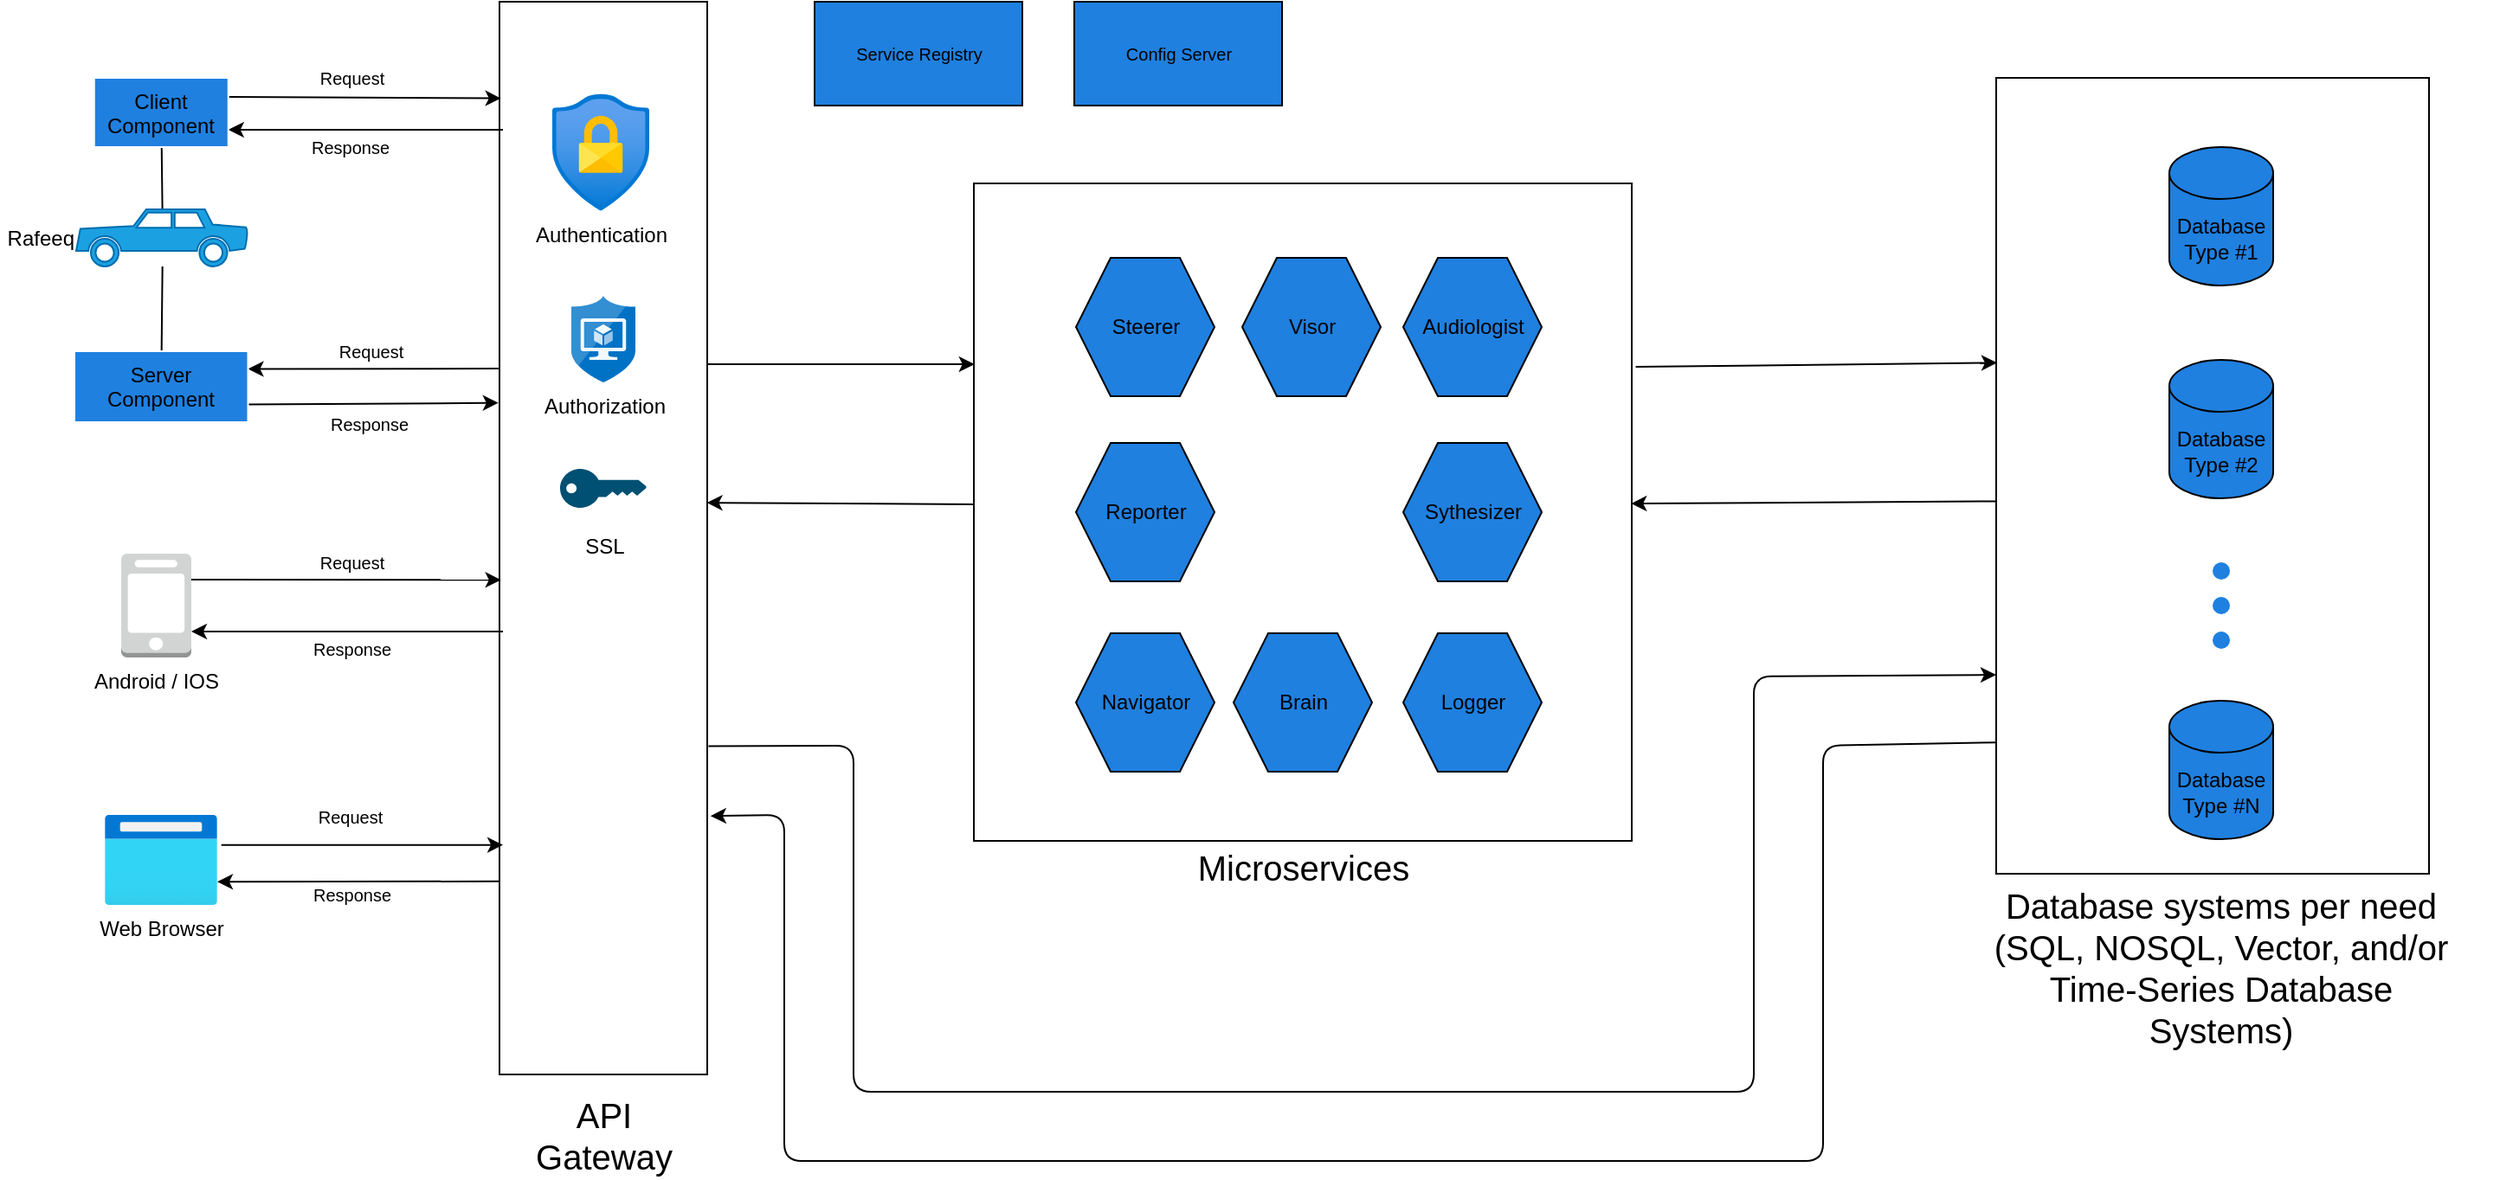 <mxfile version="26.0.16">
  <diagram id="lFBXlfoR0omOy6iRZDWm" name="Architectural Design">
    <mxGraphModel dx="478" dy="281" grid="0" gridSize="10" guides="1" tooltips="1" connect="1" arrows="1" fold="1" page="0" pageScale="1" pageWidth="850" pageHeight="1100" background="none" math="0" shadow="0">
      <root>
        <mxCell id="0" />
        <mxCell id="1" parent="0" />
        <mxCell id="70" value="" style="edgeStyle=none;html=1;fontSize=10;fontColor=#FFFFFF;endArrow=none;endFill=0;" parent="1" source="28" target="69" edge="1">
          <mxGeometry relative="1" as="geometry">
            <Array as="points" />
          </mxGeometry>
        </mxCell>
        <mxCell id="45" style="edgeStyle=none;html=1;exitX=1;exitY=0.25;exitDx=0;exitDy=0;exitPerimeter=0;entryX=0.007;entryY=0.539;entryDx=0;entryDy=0;entryPerimeter=0;fontSize=25;fontColor=#FFFFFF;endArrow=classic;endFill=1;" parent="1" source="2" target="44" edge="1">
          <mxGeometry relative="1" as="geometry" />
        </mxCell>
        <mxCell id="46" value="Request" style="edgeLabel;html=1;align=center;verticalAlign=middle;resizable=0;points=[];fontSize=10;fontColor=default;labelBackgroundColor=none;" parent="45" vertex="1" connectable="0">
          <mxGeometry x="0.321" y="-2" relative="1" as="geometry">
            <mxPoint x="-26" y="-12" as="offset" />
          </mxGeometry>
        </mxCell>
        <mxCell id="47" style="edgeStyle=none;html=1;exitX=0.017;exitY=0.587;exitDx=0;exitDy=0;exitPerimeter=0;entryX=1;entryY=0.75;entryDx=0;entryDy=0;entryPerimeter=0;fontSize=10;fontColor=#FFFFFF;endArrow=classic;endFill=1;" parent="1" source="44" target="2" edge="1">
          <mxGeometry relative="1" as="geometry" />
        </mxCell>
        <mxCell id="48" value="Response" style="edgeLabel;html=1;align=center;verticalAlign=middle;resizable=0;points=[];fontSize=10;fontColor=default;labelBackgroundColor=none;" parent="47" vertex="1" connectable="0">
          <mxGeometry x="-0.172" y="3" relative="1" as="geometry">
            <mxPoint x="-13" y="7" as="offset" />
          </mxGeometry>
        </mxCell>
        <mxCell id="2" value="Android / IOS" style="outlineConnect=0;dashed=0;verticalLabelPosition=bottom;verticalAlign=top;align=center;html=1;shape=mxgraph.aws3.mobile_client;fillColor=#D2D3D3;gradientColor=none;" parent="1" vertex="1">
          <mxGeometry x="217" y="529" width="40.5" height="60" as="geometry" />
        </mxCell>
        <mxCell id="5" value="Web Browser" style="aspect=fixed;html=1;points=[];align=center;image;fontSize=12;image=img/lib/azure2/general/Browser.svg;labelBackgroundColor=none;" parent="1" vertex="1">
          <mxGeometry x="207.5" y="680" width="65" height="52" as="geometry" />
        </mxCell>
        <mxCell id="68" value="" style="edgeStyle=none;html=1;fontSize=10;fontColor=#FFFFFF;endArrow=none;endFill=0;" parent="1" source="28" target="67" edge="1">
          <mxGeometry relative="1" as="geometry">
            <Array as="points" />
          </mxGeometry>
        </mxCell>
        <mxCell id="103" style="edgeStyle=none;html=1;entryX=0.001;entryY=0.275;entryDx=0;entryDy=0;entryPerimeter=0;exitX=1.002;exitY=0.338;exitDx=0;exitDy=0;exitPerimeter=0;" parent="1" source="44" target="100" edge="1">
          <mxGeometry relative="1" as="geometry">
            <mxPoint x="567.5" y="420" as="sourcePoint" />
          </mxGeometry>
        </mxCell>
        <mxCell id="44" value="" style="rounded=0;whiteSpace=wrap;html=1;labelBackgroundColor=none;fontColor=#FFFFFF;fontSize=25;fillColor=none;" parent="1" vertex="1">
          <mxGeometry x="435.5" y="210" width="120" height="620" as="geometry" />
        </mxCell>
        <mxCell id="49" style="edgeStyle=none;html=1;exitX=1.036;exitY=0.335;exitDx=0;exitDy=0;exitPerimeter=0;entryX=0.017;entryY=0.786;entryDx=0;entryDy=0;entryPerimeter=0;fontSize=25;fontColor=#FFFFFF;endArrow=classic;endFill=1;" parent="1" source="5" target="44" edge="1">
          <mxGeometry relative="1" as="geometry">
            <mxPoint x="255.46" y="798.88" as="sourcePoint" />
            <mxPoint x="396.3" y="799.06" as="targetPoint" />
          </mxGeometry>
        </mxCell>
        <mxCell id="50" value="Request" style="edgeLabel;align=center;verticalAlign=middle;resizable=0;points=[];fontSize=10;fontColor=default;labelBackgroundColor=none;html=1;" parent="49" vertex="1" connectable="0">
          <mxGeometry x="0.321" y="-2" relative="1" as="geometry">
            <mxPoint x="-34" y="-19" as="offset" />
          </mxGeometry>
        </mxCell>
        <mxCell id="51" style="edgeStyle=none;html=1;exitX=-0.002;exitY=0.82;exitDx=0;exitDy=0;exitPerimeter=0;entryX=1;entryY=0.742;entryDx=0;entryDy=0;entryPerimeter=0;fontSize=10;fontColor=#FFFFFF;endArrow=classic;endFill=1;" parent="1" source="44" target="5" edge="1">
          <mxGeometry relative="1" as="geometry">
            <mxPoint x="397.5" y="828.82" as="sourcePoint" />
            <mxPoint x="255.46" y="828.88" as="targetPoint" />
          </mxGeometry>
        </mxCell>
        <mxCell id="52" value="Response" style="edgeLabel;html=1;align=center;verticalAlign=middle;resizable=0;points=[];fontSize=10;fontColor=default;" parent="51" vertex="1" connectable="0">
          <mxGeometry x="-0.172" y="3" relative="1" as="geometry">
            <mxPoint x="-18" y="4" as="offset" />
          </mxGeometry>
        </mxCell>
        <mxCell id="53" style="edgeStyle=none;html=1;fontSize=10;fontColor=#FFFFFF;endArrow=classic;endFill=1;exitX=1;exitY=0.75;exitDx=0;exitDy=0;entryX=-0.005;entryY=0.403;entryDx=0;entryDy=0;entryPerimeter=0;" parent="1" source="69" edge="1">
          <mxGeometry relative="1" as="geometry">
            <mxPoint x="197.5" y="372" as="sourcePoint" />
            <mxPoint x="434.9" y="441.86" as="targetPoint" />
            <Array as="points" />
          </mxGeometry>
        </mxCell>
        <mxCell id="54" value="Response" style="edgeLabel;html=1;align=center;verticalAlign=middle;resizable=0;points=[];fontSize=10;fontColor=default;labelBackgroundColor=none;" parent="53" vertex="1" connectable="0">
          <mxGeometry x="-0.172" y="3" relative="1" as="geometry">
            <mxPoint x="10" y="14" as="offset" />
          </mxGeometry>
        </mxCell>
        <mxCell id="55" style="edgeStyle=none;html=1;entryX=1;entryY=0.25;entryDx=0;entryDy=0;fontSize=25;fontColor=#FFFFFF;endArrow=classic;endFill=1;exitX=-0.005;exitY=0.371;exitDx=0;exitDy=0;exitPerimeter=0;" parent="1" target="69" edge="1">
          <mxGeometry relative="1" as="geometry">
            <mxPoint x="434.9" y="422.02" as="sourcePoint" />
            <mxPoint x="237.5" y="394.44" as="targetPoint" />
            <Array as="points" />
          </mxGeometry>
        </mxCell>
        <mxCell id="56" value="Request" style="edgeLabel;html=1;align=center;verticalAlign=middle;resizable=0;points=[];fontSize=10;fontColor=default;labelBackgroundColor=none;" parent="55" vertex="1" connectable="0">
          <mxGeometry x="0.321" y="-2" relative="1" as="geometry">
            <mxPoint x="21" y="-8" as="offset" />
          </mxGeometry>
        </mxCell>
        <mxCell id="59" style="edgeStyle=none;html=1;exitX=1;exitY=0.5;exitDx=0;exitDy=0;fontSize=25;fontColor=#FFFFFF;endArrow=classic;endFill=1;entryX=0.007;entryY=0.082;entryDx=0;entryDy=0;entryPerimeter=0;" parent="1" edge="1">
          <mxGeometry relative="1" as="geometry">
            <mxPoint x="278.88" y="265" as="sourcePoint" />
            <mxPoint x="436.34" y="265.84" as="targetPoint" />
            <Array as="points" />
          </mxGeometry>
        </mxCell>
        <mxCell id="60" value="Request" style="edgeLabel;html=1;align=center;verticalAlign=middle;resizable=0;points=[];fontSize=10;fontColor=default;labelBackgroundColor=none;" parent="59" vertex="1" connectable="0">
          <mxGeometry x="0.321" y="-2" relative="1" as="geometry">
            <mxPoint x="-33" y="-14" as="offset" />
          </mxGeometry>
        </mxCell>
        <mxCell id="61" style="edgeStyle=none;html=1;entryX=1;entryY=0.75;entryDx=0;entryDy=0;fontSize=10;fontColor=#FFFFFF;endArrow=classic;endFill=1;" parent="1" target="67" edge="1">
          <mxGeometry relative="1" as="geometry">
            <mxPoint x="437.5" y="284" as="sourcePoint" />
            <mxPoint x="272.5" y="307.777" as="targetPoint" />
            <Array as="points" />
          </mxGeometry>
        </mxCell>
        <mxCell id="62" value="Response" style="edgeLabel;html=1;align=center;verticalAlign=middle;resizable=0;points=[];fontSize=10;fontColor=default;labelBackgroundColor=none;" parent="61" vertex="1" connectable="0">
          <mxGeometry x="-0.172" y="3" relative="1" as="geometry">
            <mxPoint x="-23" y="7" as="offset" />
          </mxGeometry>
        </mxCell>
        <mxCell id="67" value="Client Component" style="whiteSpace=wrap;html=1;verticalAlign=top;fillColor=#1f80e0;strokeColor=#FFFFFF;fontColor=default;fillStyle=solid;labelBackgroundColor=none;labelBorderColor=none;" parent="1" vertex="1">
          <mxGeometry x="201.38" y="254" width="77.5" height="40" as="geometry" />
        </mxCell>
        <mxCell id="69" value="Server Component" style="whiteSpace=wrap;html=1;verticalAlign=top;fillColor=#1f80e0;strokeColor=#FFFFFF;fontColor=default;fillStyle=solid;labelBackgroundColor=none;" parent="1" vertex="1">
          <mxGeometry x="190" y="412" width="100.25" height="41" as="geometry" />
        </mxCell>
        <mxCell id="86" value="Service Registry" style="rounded=0;whiteSpace=wrap;html=1;labelBackgroundColor=none;fontSize=10;fontColor=default;fillColor=#1F80E0;" parent="1" vertex="1">
          <mxGeometry x="617.5" y="210" width="120" height="60" as="geometry" />
        </mxCell>
        <mxCell id="98" value="Config Server" style="rounded=0;whiteSpace=wrap;html=1;labelBackgroundColor=none;fontSize=10;fontColor=default;fillColor=#1f80e0;" parent="1" vertex="1">
          <mxGeometry x="767.5" y="210" width="120" height="60" as="geometry" />
        </mxCell>
        <mxCell id="102" value="" style="group;fontSize=20;labelBackgroundColor=none;fontColor=none;noLabel=1;" parent="1" vertex="1" connectable="0">
          <mxGeometry x="709.5" y="315" width="380" height="410" as="geometry" />
        </mxCell>
        <mxCell id="100" value="" style="whiteSpace=wrap;html=1;aspect=fixed;fillColor=none;" parent="102" vertex="1">
          <mxGeometry width="380" height="380" as="geometry" />
        </mxCell>
        <mxCell id="6" value="Visor" style="shape=hexagon;perimeter=hexagonPerimeter2;whiteSpace=wrap;html=1;fixedSize=1;rotation=0;fillColor=#1f80e0;" parent="102" vertex="1">
          <mxGeometry x="155" y="43" width="80" height="80" as="geometry" />
        </mxCell>
        <mxCell id="7" value="&lt;p style=&quot;white-space-collapse: preserve;&quot; dir=&quot;auto&quot;&gt;Audiologist&lt;/p&gt;" style="shape=hexagon;perimeter=hexagonPerimeter2;whiteSpace=wrap;html=1;fixedSize=1;rotation=0;fillColor=#1f80e0;" parent="102" vertex="1">
          <mxGeometry x="248" y="43" width="80" height="80" as="geometry" />
        </mxCell>
        <mxCell id="11" value="Brain" style="shape=hexagon;perimeter=hexagonPerimeter2;whiteSpace=wrap;html=1;fixedSize=1;rotation=0;fillColor=#1f80e0;" parent="102" vertex="1">
          <mxGeometry x="150" y="260" width="80" height="80" as="geometry" />
        </mxCell>
        <mxCell id="40" value="Logger" style="shape=hexagon;perimeter=hexagonPerimeter2;whiteSpace=wrap;html=1;fixedSize=1;rotation=0;fillColor=#1f80e0;" parent="102" vertex="1">
          <mxGeometry x="248" y="260" width="80" height="80" as="geometry" />
        </mxCell>
        <mxCell id="41" value="Reporter" style="shape=hexagon;perimeter=hexagonPerimeter2;whiteSpace=wrap;html=1;fixedSize=1;rotation=0;fillColor=#1f80e0;" parent="102" vertex="1">
          <mxGeometry x="59" y="150" width="80" height="80" as="geometry" />
        </mxCell>
        <mxCell id="42" value="Steerer" style="shape=hexagon;perimeter=hexagonPerimeter2;whiteSpace=wrap;html=1;fixedSize=1;rotation=0;fillColor=#1f80e0;" parent="102" vertex="1">
          <mxGeometry x="59" y="43" width="80" height="80" as="geometry" />
        </mxCell>
        <mxCell id="43" value="Sythesizer" style="shape=hexagon;perimeter=hexagonPerimeter2;whiteSpace=wrap;html=1;fixedSize=1;rotation=0;fillColor=#1f80e0;" parent="102" vertex="1">
          <mxGeometry x="248" y="150" width="80" height="80" as="geometry" />
        </mxCell>
        <mxCell id="58" value="Navigator" style="shape=hexagon;perimeter=hexagonPerimeter2;whiteSpace=wrap;html=1;fixedSize=1;rotation=0;fillColor=#1f80e0;" parent="102" vertex="1">
          <mxGeometry x="59" y="260" width="80" height="80" as="geometry" />
        </mxCell>
        <mxCell id="101" value="&lt;font style=&quot;font-size: 20px;&quot;&gt;Microservices&lt;/font&gt;" style="text;html=1;strokeColor=none;fillColor=none;align=center;verticalAlign=middle;whiteSpace=wrap;rounded=0;fontColor=default;" parent="102" vertex="1">
          <mxGeometry x="115" y="380" width="150" height="30" as="geometry" />
        </mxCell>
        <mxCell id="104" style="edgeStyle=none;html=1;exitX=0.001;exitY=0.488;exitDx=0;exitDy=0;exitPerimeter=0;entryX=0.998;entryY=0.467;entryDx=0;entryDy=0;entryPerimeter=0;" parent="1" source="100" target="44" edge="1">
          <mxGeometry relative="1" as="geometry">
            <mxPoint x="565.5" y="513.22" as="sourcePoint" />
            <mxPoint x="577.5" y="500" as="targetPoint" />
          </mxGeometry>
        </mxCell>
        <mxCell id="105" style="edgeStyle=none;html=1;entryX=0.002;entryY=0.358;entryDx=0;entryDy=0;entryPerimeter=0;exitX=1.006;exitY=0.279;exitDx=0;exitDy=0;exitPerimeter=0;" parent="1" source="100" target="94" edge="1">
          <mxGeometry relative="1" as="geometry">
            <mxPoint x="1067.5" y="740" as="sourcePoint" />
            <mxPoint x="1328.36" y="740.58" as="targetPoint" />
          </mxGeometry>
        </mxCell>
        <mxCell id="106" style="edgeStyle=none;html=1;exitX=0.001;exitY=0.532;exitDx=0;exitDy=0;entryX=0.999;entryY=0.487;entryDx=0;entryDy=0;exitPerimeter=0;entryPerimeter=0;" parent="1" source="94" target="100" edge="1">
          <mxGeometry relative="1" as="geometry">
            <mxPoint x="1339.5" y="850.76" as="sourcePoint" />
            <mxPoint x="1079.5" y="850.76" as="targetPoint" />
          </mxGeometry>
        </mxCell>
        <mxCell id="107" value="" style="group;labelBackgroundColor=none;fontColor=default;fontSize=12;" parent="1" vertex="1" connectable="0">
          <mxGeometry x="1260" y="254" width="330" height="557" as="geometry" />
        </mxCell>
        <mxCell id="94" value="" style="rounded=0;whiteSpace=wrap;html=1;labelBackgroundColor=none;fontSize=10;fontColor=#FFFFFF;fillColor=none;movable=1;resizable=1;rotatable=1;deletable=1;editable=1;connectable=1;" parent="107" vertex="1">
          <mxGeometry x="40" width="250" height="460" as="geometry" />
        </mxCell>
        <mxCell id="12" value="Database Type #1" style="shape=cylinder3;whiteSpace=wrap;html=1;boundedLbl=1;backgroundOutline=1;size=15;fillColor=#1f80e0;" parent="107" vertex="1">
          <mxGeometry x="140" y="40" width="60" height="80" as="geometry" />
        </mxCell>
        <mxCell id="87" value="Database Type #2" style="shape=cylinder3;whiteSpace=wrap;html=1;boundedLbl=1;backgroundOutline=1;size=15;fillColor=#1f80e0;fontColor=default;" parent="107" vertex="1">
          <mxGeometry x="140" y="163" width="60" height="80" as="geometry" />
        </mxCell>
        <mxCell id="88" value="Database Type #N" style="shape=cylinder3;whiteSpace=wrap;html=1;boundedLbl=1;backgroundOutline=1;size=15;fillColor=#1f80e0;" parent="107" vertex="1">
          <mxGeometry x="140" y="360" width="60" height="80" as="geometry" />
        </mxCell>
        <mxCell id="92" value="" style="group;rotation=90;fillColor=default;" parent="107" vertex="1" connectable="0">
          <mxGeometry x="145" y="300" width="50" height="10" as="geometry" />
        </mxCell>
        <mxCell id="89" value="" style="shape=ellipse;fillColor=#1f80e0;strokeColor=none;html=1;labelBackgroundColor=none;fontSize=10;fontColor=#FFFFFF;rotation=90;" parent="92" vertex="1">
          <mxGeometry x="20" y="-20" width="10" height="10" as="geometry" />
        </mxCell>
        <mxCell id="90" value="" style="shape=ellipse;fillColor=#1f80e0;strokeColor=none;html=1;labelBackgroundColor=none;fontSize=10;fontColor=#FFFFFF;rotation=90;" parent="92" vertex="1">
          <mxGeometry x="20" width="10" height="10" as="geometry" />
        </mxCell>
        <mxCell id="91" value="" style="shape=ellipse;fillColor=#1f80e0;strokeColor=none;html=1;labelBackgroundColor=none;fontSize=10;fontColor=#FFFFFF;rotation=90;" parent="92" vertex="1">
          <mxGeometry x="20" y="20" width="10" height="10" as="geometry" />
        </mxCell>
        <mxCell id="114" value="&lt;span&gt;Database systems per need (SQL, NOSQL, Vector, and/or Time-Series Database Systems)&lt;/span&gt;" style="text;html=1;strokeColor=none;fillColor=none;align=center;verticalAlign=middle;whiteSpace=wrap;rounded=0;labelBackgroundColor=none;fontColor=default;fontSize=20;" parent="107" vertex="1">
          <mxGeometry x="30" y="470" width="280" height="87" as="geometry" />
        </mxCell>
        <mxCell id="108" value="API Gateway" style="text;html=1;strokeColor=none;fillColor=none;align=center;verticalAlign=middle;whiteSpace=wrap;rounded=0;fontSize=20;labelBackgroundColor=none;" parent="1" vertex="1">
          <mxGeometry x="448.5" y="840" width="94" height="50" as="geometry" />
        </mxCell>
        <mxCell id="109" value="&lt;span style=&quot;font-size: 12px;&quot;&gt;SSL&lt;/span&gt;" style="points=[[0,0.5,0],[0.24,0,0],[0.5,0.28,0],[0.995,0.475,0],[0.5,0.72,0],[0.24,1,0]];verticalLabelPosition=bottom;html=1;verticalAlign=top;aspect=fixed;align=center;pointerEvents=1;shape=mxgraph.cisco19.key;fillColor=#005073;strokeColor=none;fontSize=20;" parent="1" vertex="1">
          <mxGeometry x="470.5" y="480" width="50" height="22.5" as="geometry" />
        </mxCell>
        <mxCell id="110" value="Authentication" style="aspect=fixed;html=1;points=[];align=center;image;fontSize=12;image=img/lib/azure2/security/Conditional_Access.svg;fillColor=none;imageBackground=none;fillStyle=hatch;imageBorder=none;" parent="1" vertex="1">
          <mxGeometry x="466" y="263" width="56.0" height="68" as="geometry" />
        </mxCell>
        <mxCell id="111" value="Authorization" style="aspect=fixed;html=1;points=[];align=center;image;fontSize=12;image=img/lib/mscae/Application_Security_Groups.svg;fillStyle=hatch;fillColor=none;" parent="1" vertex="1">
          <mxGeometry x="477" y="380" width="37" height="50" as="geometry" />
        </mxCell>
        <mxCell id="112" style="edgeStyle=none;html=1;entryX=0;entryY=0.75;entryDx=0;entryDy=0;exitX=1.006;exitY=0.694;exitDx=0;exitDy=0;exitPerimeter=0;" parent="1" source="44" target="94" edge="1">
          <mxGeometry relative="1" as="geometry">
            <mxPoint x="559" y="642" as="sourcePoint" />
            <mxPoint x="976.81" y="850.0" as="targetPoint" />
            <Array as="points">
              <mxPoint x="640" y="640" />
              <mxPoint x="640" y="840" />
              <mxPoint x="1160" y="840" />
              <mxPoint x="1160" y="600" />
            </Array>
          </mxGeometry>
        </mxCell>
        <mxCell id="113" style="edgeStyle=none;html=1;exitX=0;exitY=0.835;exitDx=0;exitDy=0;exitPerimeter=0;entryX=1.016;entryY=0.759;entryDx=0;entryDy=0;entryPerimeter=0;" parent="1" source="94" target="44" edge="1">
          <mxGeometry relative="1" as="geometry">
            <mxPoint x="976.81" y="930.94" as="sourcePoint" />
            <mxPoint x="822.19" y="930.04" as="targetPoint" />
            <Array as="points">
              <mxPoint x="1200" y="640" />
              <mxPoint x="1200" y="880" />
              <mxPoint x="600" y="880" />
              <mxPoint x="600" y="680" />
            </Array>
          </mxGeometry>
        </mxCell>
        <mxCell id="28" value="&amp;nbsp;Rafeeq" style="shape=mxgraph.signs.transportation.car_2;html=1;pointerEvents=1;fillColor=#1ba1e2;strokeColor=#006EAF;verticalLabelPosition=middle;verticalAlign=middle;align=right;fillStyle=solid;fontColor=default;labelPosition=left;" parent="1" vertex="1">
          <mxGeometry x="191" y="330" width="100" height="33" as="geometry" />
        </mxCell>
      </root>
    </mxGraphModel>
  </diagram>
</mxfile>

